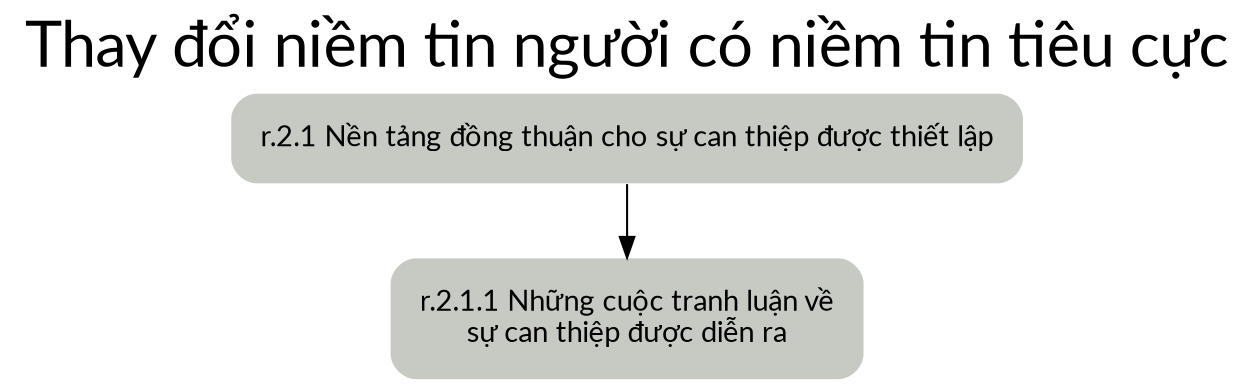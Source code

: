 digraph Giaiphap {
	graph [fontname=Lato,
		fontsize=30,
		label="Thay đổi niềm tin người có niềm tin tiêu cực",
		labelloc=t,
		overlap=false,
		sep=10,
		style=rounded
	];
	node [fillcolor="#c6cac3",
		fontname=Lato,
		margin=0.2,
		penwidth=1.5,
		shape=plaintext,
		style="filled, rounded"
	];
	edge [penwidth=1,
		style=""
	];
	subgraph cluster_branch_i {
		graph [label="i Megan dám nói rằng \"tôi sẽ không để nỗi sợ chi phối mình\""];
	}
	subgraph cluster_branch_1a {
		graph [color="#D1E4DD",
			label="1a Megan cảm thấy quả thực việc nói chuyện với Cueball sẽ đem lại điều mà mình luôn mong mỏi",
			style="filled, rounded"
		];
	}
	subgraph cluster_branch_1b {
		graph [color="#D1DFE4",
			label="1b Megan cảm thấy những người xung quanh cô cảm thấy cô nên trò chuyện với Cuball",
			style="filled, rounded"
		];
	}
	subgraph cluster_branch_o {
		graph [label="o Tổ chức thành công những buổi chia sẻ vòng tròn"];
	}
	subgraph cluster_branch_s {
		graph [label="s Kết hợp được với các dự án khác"];
	}
	subgraph cluster_branch_l {
		graph [label="l Megan muốn đặt câu hỏi về tất cả những gì mình nghĩ"];
	}
	subgraph cluster_branch_p {
		graph [label="p Tổ chức thành công các buổi nói chuyện của người có chuyên môn"];
	}
	subgraph cluster_branch_n {
		graph [label="n Tổ chức thành công cuộc đối thoại giữa những người khác biệt quan điểm"];
	}
	subgraph cluster_branch_q {
		graph [label="q Các chủ doanh nghiệp đồng ý hỗ trợ nhân viên"];
	}
	subgraph cluster_branch_r {
		graph [label="r Cộng đồng bạn bè QC phát triển"];
	}
	subgraph cluster_branch_k {
		graph [label="k Megan nghe được các câu chuyện của những người tương tự hoàn cảnh của mình"];
	}
	subgraph cluster_branch_j {
		graph [label="j Megan sẽ không dựa vào cảm xúc để biện minh cho hành động của mình"];
	}
	subgraph cluster_branch_m {
		graph [label="m Những Megan trong friendlist QC sẽ làm điều tương tự"];
	}
	"r.2.1.1 Những cuộc tranh luận về sự can thiệp được diễn ra"	[label="r.2.1.1 Những cuộc tranh luận về\nsự can thiệp được diễn ra",
		penwidth=""];
	"r.2.1 Nền tảng đồng thuận cho sự can thiệp được thiết lập" -> "r.2.1.1 Những cuộc tranh luận về sự can thiệp được diễn ra";
}
